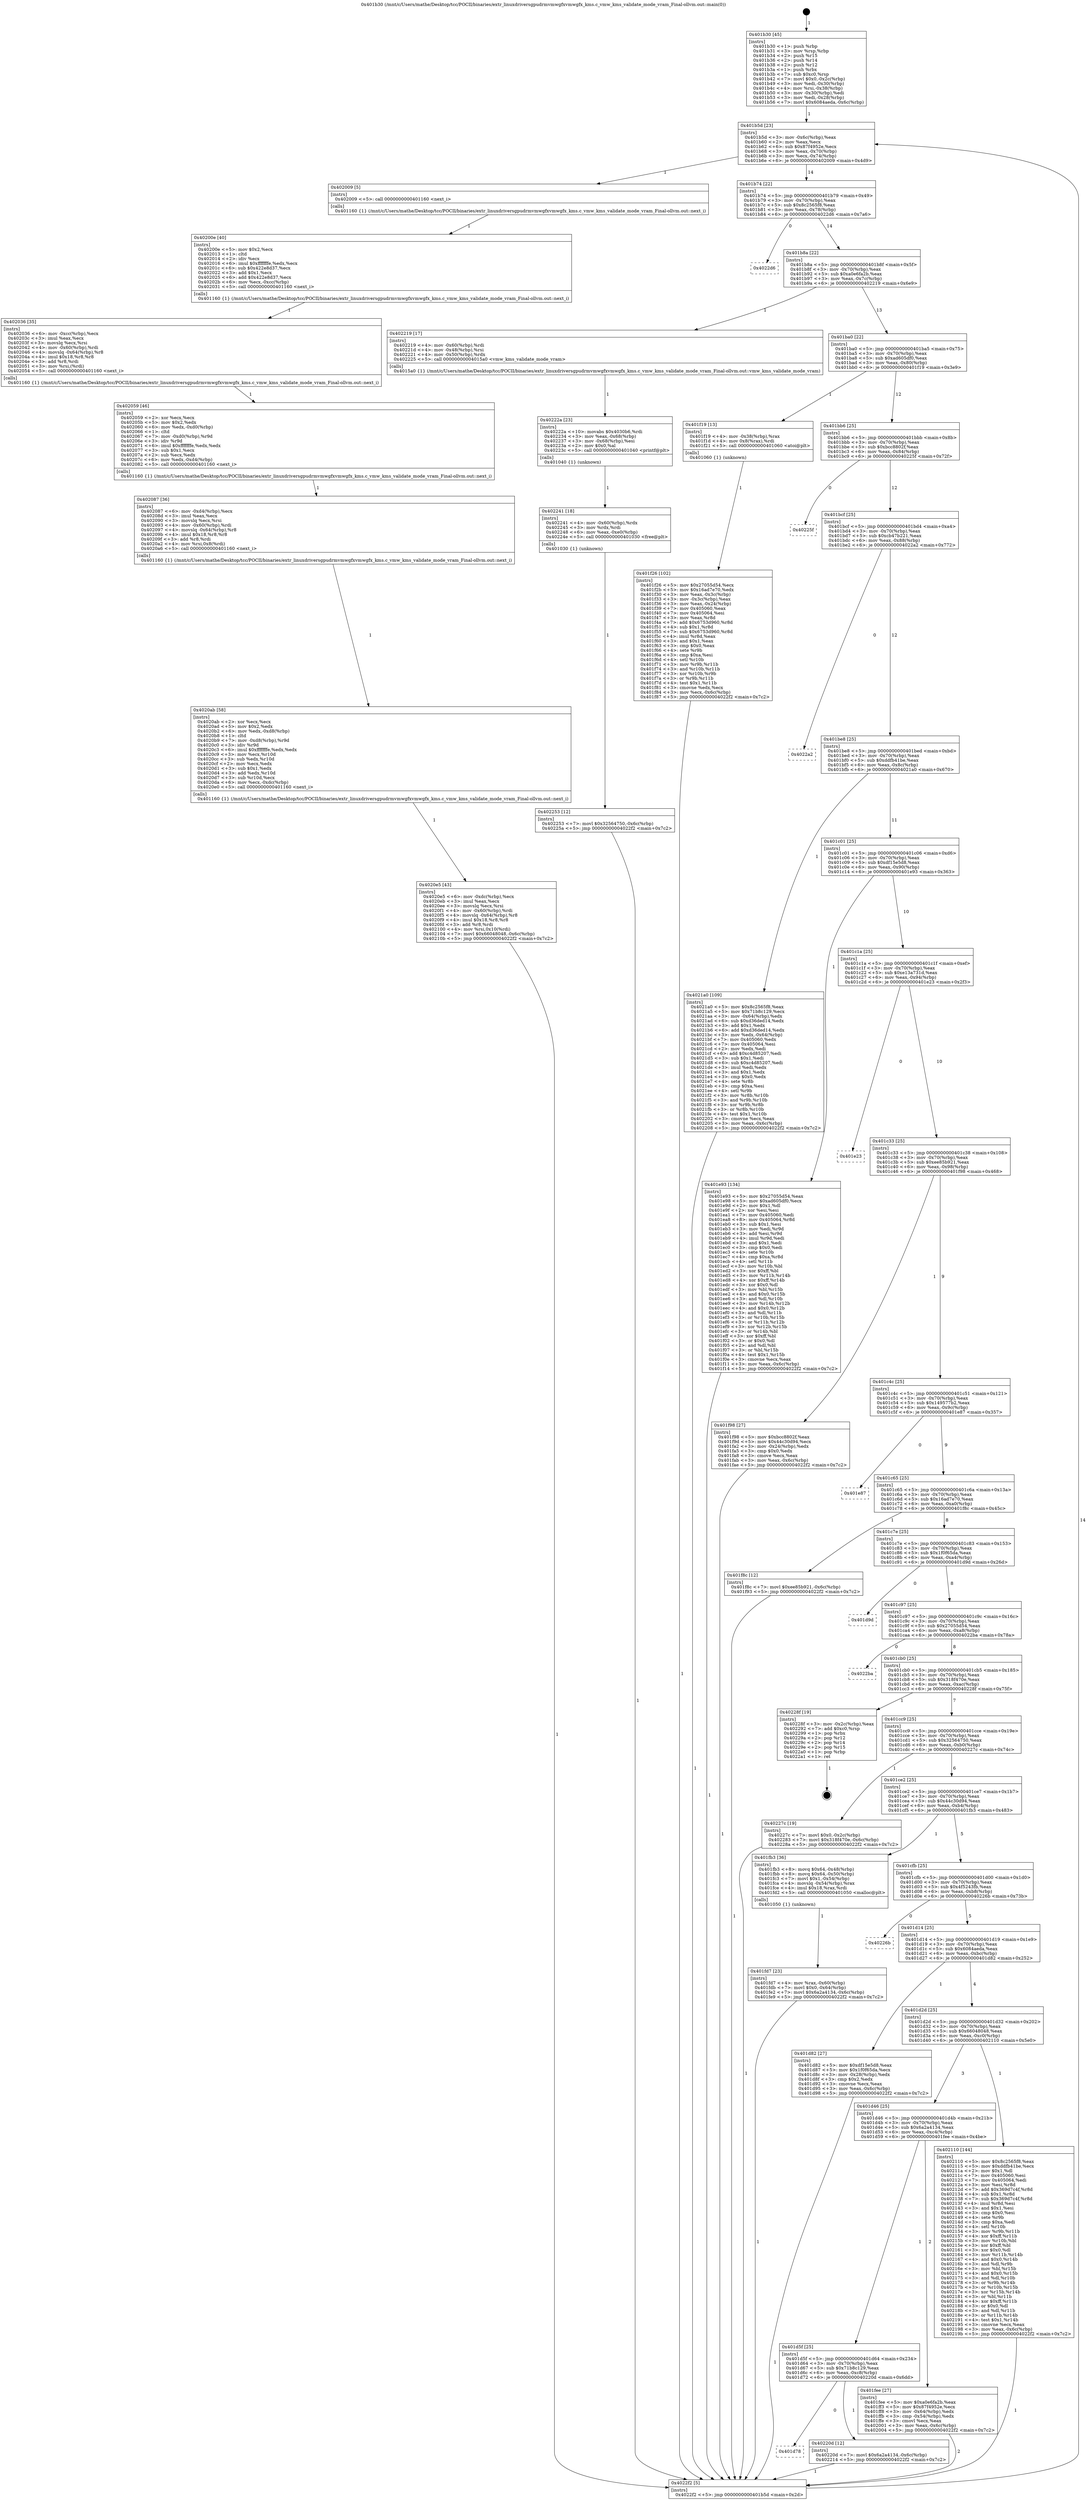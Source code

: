 digraph "0x401b30" {
  label = "0x401b30 (/mnt/c/Users/mathe/Desktop/tcc/POCII/binaries/extr_linuxdriversgpudrmvmwgfxvmwgfx_kms.c_vmw_kms_validate_mode_vram_Final-ollvm.out::main(0))"
  labelloc = "t"
  node[shape=record]

  Entry [label="",width=0.3,height=0.3,shape=circle,fillcolor=black,style=filled]
  "0x401b5d" [label="{
     0x401b5d [23]\l
     | [instrs]\l
     &nbsp;&nbsp;0x401b5d \<+3\>: mov -0x6c(%rbp),%eax\l
     &nbsp;&nbsp;0x401b60 \<+2\>: mov %eax,%ecx\l
     &nbsp;&nbsp;0x401b62 \<+6\>: sub $0x87f4952e,%ecx\l
     &nbsp;&nbsp;0x401b68 \<+3\>: mov %eax,-0x70(%rbp)\l
     &nbsp;&nbsp;0x401b6b \<+3\>: mov %ecx,-0x74(%rbp)\l
     &nbsp;&nbsp;0x401b6e \<+6\>: je 0000000000402009 \<main+0x4d9\>\l
  }"]
  "0x402009" [label="{
     0x402009 [5]\l
     | [instrs]\l
     &nbsp;&nbsp;0x402009 \<+5\>: call 0000000000401160 \<next_i\>\l
     | [calls]\l
     &nbsp;&nbsp;0x401160 \{1\} (/mnt/c/Users/mathe/Desktop/tcc/POCII/binaries/extr_linuxdriversgpudrmvmwgfxvmwgfx_kms.c_vmw_kms_validate_mode_vram_Final-ollvm.out::next_i)\l
  }"]
  "0x401b74" [label="{
     0x401b74 [22]\l
     | [instrs]\l
     &nbsp;&nbsp;0x401b74 \<+5\>: jmp 0000000000401b79 \<main+0x49\>\l
     &nbsp;&nbsp;0x401b79 \<+3\>: mov -0x70(%rbp),%eax\l
     &nbsp;&nbsp;0x401b7c \<+5\>: sub $0x8c2565f8,%eax\l
     &nbsp;&nbsp;0x401b81 \<+3\>: mov %eax,-0x78(%rbp)\l
     &nbsp;&nbsp;0x401b84 \<+6\>: je 00000000004022d6 \<main+0x7a6\>\l
  }"]
  Exit [label="",width=0.3,height=0.3,shape=circle,fillcolor=black,style=filled,peripheries=2]
  "0x4022d6" [label="{
     0x4022d6\l
  }", style=dashed]
  "0x401b8a" [label="{
     0x401b8a [22]\l
     | [instrs]\l
     &nbsp;&nbsp;0x401b8a \<+5\>: jmp 0000000000401b8f \<main+0x5f\>\l
     &nbsp;&nbsp;0x401b8f \<+3\>: mov -0x70(%rbp),%eax\l
     &nbsp;&nbsp;0x401b92 \<+5\>: sub $0xa0e6fa2b,%eax\l
     &nbsp;&nbsp;0x401b97 \<+3\>: mov %eax,-0x7c(%rbp)\l
     &nbsp;&nbsp;0x401b9a \<+6\>: je 0000000000402219 \<main+0x6e9\>\l
  }"]
  "0x402253" [label="{
     0x402253 [12]\l
     | [instrs]\l
     &nbsp;&nbsp;0x402253 \<+7\>: movl $0x32564750,-0x6c(%rbp)\l
     &nbsp;&nbsp;0x40225a \<+5\>: jmp 00000000004022f2 \<main+0x7c2\>\l
  }"]
  "0x402219" [label="{
     0x402219 [17]\l
     | [instrs]\l
     &nbsp;&nbsp;0x402219 \<+4\>: mov -0x60(%rbp),%rdi\l
     &nbsp;&nbsp;0x40221d \<+4\>: mov -0x48(%rbp),%rsi\l
     &nbsp;&nbsp;0x402221 \<+4\>: mov -0x50(%rbp),%rdx\l
     &nbsp;&nbsp;0x402225 \<+5\>: call 00000000004015a0 \<vmw_kms_validate_mode_vram\>\l
     | [calls]\l
     &nbsp;&nbsp;0x4015a0 \{1\} (/mnt/c/Users/mathe/Desktop/tcc/POCII/binaries/extr_linuxdriversgpudrmvmwgfxvmwgfx_kms.c_vmw_kms_validate_mode_vram_Final-ollvm.out::vmw_kms_validate_mode_vram)\l
  }"]
  "0x401ba0" [label="{
     0x401ba0 [22]\l
     | [instrs]\l
     &nbsp;&nbsp;0x401ba0 \<+5\>: jmp 0000000000401ba5 \<main+0x75\>\l
     &nbsp;&nbsp;0x401ba5 \<+3\>: mov -0x70(%rbp),%eax\l
     &nbsp;&nbsp;0x401ba8 \<+5\>: sub $0xad605df0,%eax\l
     &nbsp;&nbsp;0x401bad \<+3\>: mov %eax,-0x80(%rbp)\l
     &nbsp;&nbsp;0x401bb0 \<+6\>: je 0000000000401f19 \<main+0x3e9\>\l
  }"]
  "0x402241" [label="{
     0x402241 [18]\l
     | [instrs]\l
     &nbsp;&nbsp;0x402241 \<+4\>: mov -0x60(%rbp),%rdx\l
     &nbsp;&nbsp;0x402245 \<+3\>: mov %rdx,%rdi\l
     &nbsp;&nbsp;0x402248 \<+6\>: mov %eax,-0xe0(%rbp)\l
     &nbsp;&nbsp;0x40224e \<+5\>: call 0000000000401030 \<free@plt\>\l
     | [calls]\l
     &nbsp;&nbsp;0x401030 \{1\} (unknown)\l
  }"]
  "0x401f19" [label="{
     0x401f19 [13]\l
     | [instrs]\l
     &nbsp;&nbsp;0x401f19 \<+4\>: mov -0x38(%rbp),%rax\l
     &nbsp;&nbsp;0x401f1d \<+4\>: mov 0x8(%rax),%rdi\l
     &nbsp;&nbsp;0x401f21 \<+5\>: call 0000000000401060 \<atoi@plt\>\l
     | [calls]\l
     &nbsp;&nbsp;0x401060 \{1\} (unknown)\l
  }"]
  "0x401bb6" [label="{
     0x401bb6 [25]\l
     | [instrs]\l
     &nbsp;&nbsp;0x401bb6 \<+5\>: jmp 0000000000401bbb \<main+0x8b\>\l
     &nbsp;&nbsp;0x401bbb \<+3\>: mov -0x70(%rbp),%eax\l
     &nbsp;&nbsp;0x401bbe \<+5\>: sub $0xbcc8802f,%eax\l
     &nbsp;&nbsp;0x401bc3 \<+6\>: mov %eax,-0x84(%rbp)\l
     &nbsp;&nbsp;0x401bc9 \<+6\>: je 000000000040225f \<main+0x72f\>\l
  }"]
  "0x40222a" [label="{
     0x40222a [23]\l
     | [instrs]\l
     &nbsp;&nbsp;0x40222a \<+10\>: movabs $0x4030b6,%rdi\l
     &nbsp;&nbsp;0x402234 \<+3\>: mov %eax,-0x68(%rbp)\l
     &nbsp;&nbsp;0x402237 \<+3\>: mov -0x68(%rbp),%esi\l
     &nbsp;&nbsp;0x40223a \<+2\>: mov $0x0,%al\l
     &nbsp;&nbsp;0x40223c \<+5\>: call 0000000000401040 \<printf@plt\>\l
     | [calls]\l
     &nbsp;&nbsp;0x401040 \{1\} (unknown)\l
  }"]
  "0x40225f" [label="{
     0x40225f\l
  }", style=dashed]
  "0x401bcf" [label="{
     0x401bcf [25]\l
     | [instrs]\l
     &nbsp;&nbsp;0x401bcf \<+5\>: jmp 0000000000401bd4 \<main+0xa4\>\l
     &nbsp;&nbsp;0x401bd4 \<+3\>: mov -0x70(%rbp),%eax\l
     &nbsp;&nbsp;0x401bd7 \<+5\>: sub $0xcb47b221,%eax\l
     &nbsp;&nbsp;0x401bdc \<+6\>: mov %eax,-0x88(%rbp)\l
     &nbsp;&nbsp;0x401be2 \<+6\>: je 00000000004022a2 \<main+0x772\>\l
  }"]
  "0x401d78" [label="{
     0x401d78\l
  }", style=dashed]
  "0x4022a2" [label="{
     0x4022a2\l
  }", style=dashed]
  "0x401be8" [label="{
     0x401be8 [25]\l
     | [instrs]\l
     &nbsp;&nbsp;0x401be8 \<+5\>: jmp 0000000000401bed \<main+0xbd\>\l
     &nbsp;&nbsp;0x401bed \<+3\>: mov -0x70(%rbp),%eax\l
     &nbsp;&nbsp;0x401bf0 \<+5\>: sub $0xddfb41be,%eax\l
     &nbsp;&nbsp;0x401bf5 \<+6\>: mov %eax,-0x8c(%rbp)\l
     &nbsp;&nbsp;0x401bfb \<+6\>: je 00000000004021a0 \<main+0x670\>\l
  }"]
  "0x40220d" [label="{
     0x40220d [12]\l
     | [instrs]\l
     &nbsp;&nbsp;0x40220d \<+7\>: movl $0x6a2a4134,-0x6c(%rbp)\l
     &nbsp;&nbsp;0x402214 \<+5\>: jmp 00000000004022f2 \<main+0x7c2\>\l
  }"]
  "0x4021a0" [label="{
     0x4021a0 [109]\l
     | [instrs]\l
     &nbsp;&nbsp;0x4021a0 \<+5\>: mov $0x8c2565f8,%eax\l
     &nbsp;&nbsp;0x4021a5 \<+5\>: mov $0x71b8c129,%ecx\l
     &nbsp;&nbsp;0x4021aa \<+3\>: mov -0x64(%rbp),%edx\l
     &nbsp;&nbsp;0x4021ad \<+6\>: sub $0xd36ded14,%edx\l
     &nbsp;&nbsp;0x4021b3 \<+3\>: add $0x1,%edx\l
     &nbsp;&nbsp;0x4021b6 \<+6\>: add $0xd36ded14,%edx\l
     &nbsp;&nbsp;0x4021bc \<+3\>: mov %edx,-0x64(%rbp)\l
     &nbsp;&nbsp;0x4021bf \<+7\>: mov 0x405060,%edx\l
     &nbsp;&nbsp;0x4021c6 \<+7\>: mov 0x405064,%esi\l
     &nbsp;&nbsp;0x4021cd \<+2\>: mov %edx,%edi\l
     &nbsp;&nbsp;0x4021cf \<+6\>: add $0xc4d85207,%edi\l
     &nbsp;&nbsp;0x4021d5 \<+3\>: sub $0x1,%edi\l
     &nbsp;&nbsp;0x4021d8 \<+6\>: sub $0xc4d85207,%edi\l
     &nbsp;&nbsp;0x4021de \<+3\>: imul %edi,%edx\l
     &nbsp;&nbsp;0x4021e1 \<+3\>: and $0x1,%edx\l
     &nbsp;&nbsp;0x4021e4 \<+3\>: cmp $0x0,%edx\l
     &nbsp;&nbsp;0x4021e7 \<+4\>: sete %r8b\l
     &nbsp;&nbsp;0x4021eb \<+3\>: cmp $0xa,%esi\l
     &nbsp;&nbsp;0x4021ee \<+4\>: setl %r9b\l
     &nbsp;&nbsp;0x4021f2 \<+3\>: mov %r8b,%r10b\l
     &nbsp;&nbsp;0x4021f5 \<+3\>: and %r9b,%r10b\l
     &nbsp;&nbsp;0x4021f8 \<+3\>: xor %r9b,%r8b\l
     &nbsp;&nbsp;0x4021fb \<+3\>: or %r8b,%r10b\l
     &nbsp;&nbsp;0x4021fe \<+4\>: test $0x1,%r10b\l
     &nbsp;&nbsp;0x402202 \<+3\>: cmovne %ecx,%eax\l
     &nbsp;&nbsp;0x402205 \<+3\>: mov %eax,-0x6c(%rbp)\l
     &nbsp;&nbsp;0x402208 \<+5\>: jmp 00000000004022f2 \<main+0x7c2\>\l
  }"]
  "0x401c01" [label="{
     0x401c01 [25]\l
     | [instrs]\l
     &nbsp;&nbsp;0x401c01 \<+5\>: jmp 0000000000401c06 \<main+0xd6\>\l
     &nbsp;&nbsp;0x401c06 \<+3\>: mov -0x70(%rbp),%eax\l
     &nbsp;&nbsp;0x401c09 \<+5\>: sub $0xdf15e5d8,%eax\l
     &nbsp;&nbsp;0x401c0e \<+6\>: mov %eax,-0x90(%rbp)\l
     &nbsp;&nbsp;0x401c14 \<+6\>: je 0000000000401e93 \<main+0x363\>\l
  }"]
  "0x4020e5" [label="{
     0x4020e5 [43]\l
     | [instrs]\l
     &nbsp;&nbsp;0x4020e5 \<+6\>: mov -0xdc(%rbp),%ecx\l
     &nbsp;&nbsp;0x4020eb \<+3\>: imul %eax,%ecx\l
     &nbsp;&nbsp;0x4020ee \<+3\>: movslq %ecx,%rsi\l
     &nbsp;&nbsp;0x4020f1 \<+4\>: mov -0x60(%rbp),%rdi\l
     &nbsp;&nbsp;0x4020f5 \<+4\>: movslq -0x64(%rbp),%r8\l
     &nbsp;&nbsp;0x4020f9 \<+4\>: imul $0x18,%r8,%r8\l
     &nbsp;&nbsp;0x4020fd \<+3\>: add %r8,%rdi\l
     &nbsp;&nbsp;0x402100 \<+4\>: mov %rsi,0x10(%rdi)\l
     &nbsp;&nbsp;0x402104 \<+7\>: movl $0x66048048,-0x6c(%rbp)\l
     &nbsp;&nbsp;0x40210b \<+5\>: jmp 00000000004022f2 \<main+0x7c2\>\l
  }"]
  "0x401e93" [label="{
     0x401e93 [134]\l
     | [instrs]\l
     &nbsp;&nbsp;0x401e93 \<+5\>: mov $0x27055d54,%eax\l
     &nbsp;&nbsp;0x401e98 \<+5\>: mov $0xad605df0,%ecx\l
     &nbsp;&nbsp;0x401e9d \<+2\>: mov $0x1,%dl\l
     &nbsp;&nbsp;0x401e9f \<+2\>: xor %esi,%esi\l
     &nbsp;&nbsp;0x401ea1 \<+7\>: mov 0x405060,%edi\l
     &nbsp;&nbsp;0x401ea8 \<+8\>: mov 0x405064,%r8d\l
     &nbsp;&nbsp;0x401eb0 \<+3\>: sub $0x1,%esi\l
     &nbsp;&nbsp;0x401eb3 \<+3\>: mov %edi,%r9d\l
     &nbsp;&nbsp;0x401eb6 \<+3\>: add %esi,%r9d\l
     &nbsp;&nbsp;0x401eb9 \<+4\>: imul %r9d,%edi\l
     &nbsp;&nbsp;0x401ebd \<+3\>: and $0x1,%edi\l
     &nbsp;&nbsp;0x401ec0 \<+3\>: cmp $0x0,%edi\l
     &nbsp;&nbsp;0x401ec3 \<+4\>: sete %r10b\l
     &nbsp;&nbsp;0x401ec7 \<+4\>: cmp $0xa,%r8d\l
     &nbsp;&nbsp;0x401ecb \<+4\>: setl %r11b\l
     &nbsp;&nbsp;0x401ecf \<+3\>: mov %r10b,%bl\l
     &nbsp;&nbsp;0x401ed2 \<+3\>: xor $0xff,%bl\l
     &nbsp;&nbsp;0x401ed5 \<+3\>: mov %r11b,%r14b\l
     &nbsp;&nbsp;0x401ed8 \<+4\>: xor $0xff,%r14b\l
     &nbsp;&nbsp;0x401edc \<+3\>: xor $0x0,%dl\l
     &nbsp;&nbsp;0x401edf \<+3\>: mov %bl,%r15b\l
     &nbsp;&nbsp;0x401ee2 \<+4\>: and $0x0,%r15b\l
     &nbsp;&nbsp;0x401ee6 \<+3\>: and %dl,%r10b\l
     &nbsp;&nbsp;0x401ee9 \<+3\>: mov %r14b,%r12b\l
     &nbsp;&nbsp;0x401eec \<+4\>: and $0x0,%r12b\l
     &nbsp;&nbsp;0x401ef0 \<+3\>: and %dl,%r11b\l
     &nbsp;&nbsp;0x401ef3 \<+3\>: or %r10b,%r15b\l
     &nbsp;&nbsp;0x401ef6 \<+3\>: or %r11b,%r12b\l
     &nbsp;&nbsp;0x401ef9 \<+3\>: xor %r12b,%r15b\l
     &nbsp;&nbsp;0x401efc \<+3\>: or %r14b,%bl\l
     &nbsp;&nbsp;0x401eff \<+3\>: xor $0xff,%bl\l
     &nbsp;&nbsp;0x401f02 \<+3\>: or $0x0,%dl\l
     &nbsp;&nbsp;0x401f05 \<+2\>: and %dl,%bl\l
     &nbsp;&nbsp;0x401f07 \<+3\>: or %bl,%r15b\l
     &nbsp;&nbsp;0x401f0a \<+4\>: test $0x1,%r15b\l
     &nbsp;&nbsp;0x401f0e \<+3\>: cmovne %ecx,%eax\l
     &nbsp;&nbsp;0x401f11 \<+3\>: mov %eax,-0x6c(%rbp)\l
     &nbsp;&nbsp;0x401f14 \<+5\>: jmp 00000000004022f2 \<main+0x7c2\>\l
  }"]
  "0x401c1a" [label="{
     0x401c1a [25]\l
     | [instrs]\l
     &nbsp;&nbsp;0x401c1a \<+5\>: jmp 0000000000401c1f \<main+0xef\>\l
     &nbsp;&nbsp;0x401c1f \<+3\>: mov -0x70(%rbp),%eax\l
     &nbsp;&nbsp;0x401c22 \<+5\>: sub $0xe13a731d,%eax\l
     &nbsp;&nbsp;0x401c27 \<+6\>: mov %eax,-0x94(%rbp)\l
     &nbsp;&nbsp;0x401c2d \<+6\>: je 0000000000401e23 \<main+0x2f3\>\l
  }"]
  "0x4020ab" [label="{
     0x4020ab [58]\l
     | [instrs]\l
     &nbsp;&nbsp;0x4020ab \<+2\>: xor %ecx,%ecx\l
     &nbsp;&nbsp;0x4020ad \<+5\>: mov $0x2,%edx\l
     &nbsp;&nbsp;0x4020b2 \<+6\>: mov %edx,-0xd8(%rbp)\l
     &nbsp;&nbsp;0x4020b8 \<+1\>: cltd\l
     &nbsp;&nbsp;0x4020b9 \<+7\>: mov -0xd8(%rbp),%r9d\l
     &nbsp;&nbsp;0x4020c0 \<+3\>: idiv %r9d\l
     &nbsp;&nbsp;0x4020c3 \<+6\>: imul $0xfffffffe,%edx,%edx\l
     &nbsp;&nbsp;0x4020c9 \<+3\>: mov %ecx,%r10d\l
     &nbsp;&nbsp;0x4020cc \<+3\>: sub %edx,%r10d\l
     &nbsp;&nbsp;0x4020cf \<+2\>: mov %ecx,%edx\l
     &nbsp;&nbsp;0x4020d1 \<+3\>: sub $0x1,%edx\l
     &nbsp;&nbsp;0x4020d4 \<+3\>: add %edx,%r10d\l
     &nbsp;&nbsp;0x4020d7 \<+3\>: sub %r10d,%ecx\l
     &nbsp;&nbsp;0x4020da \<+6\>: mov %ecx,-0xdc(%rbp)\l
     &nbsp;&nbsp;0x4020e0 \<+5\>: call 0000000000401160 \<next_i\>\l
     | [calls]\l
     &nbsp;&nbsp;0x401160 \{1\} (/mnt/c/Users/mathe/Desktop/tcc/POCII/binaries/extr_linuxdriversgpudrmvmwgfxvmwgfx_kms.c_vmw_kms_validate_mode_vram_Final-ollvm.out::next_i)\l
  }"]
  "0x401e23" [label="{
     0x401e23\l
  }", style=dashed]
  "0x401c33" [label="{
     0x401c33 [25]\l
     | [instrs]\l
     &nbsp;&nbsp;0x401c33 \<+5\>: jmp 0000000000401c38 \<main+0x108\>\l
     &nbsp;&nbsp;0x401c38 \<+3\>: mov -0x70(%rbp),%eax\l
     &nbsp;&nbsp;0x401c3b \<+5\>: sub $0xee85b921,%eax\l
     &nbsp;&nbsp;0x401c40 \<+6\>: mov %eax,-0x98(%rbp)\l
     &nbsp;&nbsp;0x401c46 \<+6\>: je 0000000000401f98 \<main+0x468\>\l
  }"]
  "0x402087" [label="{
     0x402087 [36]\l
     | [instrs]\l
     &nbsp;&nbsp;0x402087 \<+6\>: mov -0xd4(%rbp),%ecx\l
     &nbsp;&nbsp;0x40208d \<+3\>: imul %eax,%ecx\l
     &nbsp;&nbsp;0x402090 \<+3\>: movslq %ecx,%rsi\l
     &nbsp;&nbsp;0x402093 \<+4\>: mov -0x60(%rbp),%rdi\l
     &nbsp;&nbsp;0x402097 \<+4\>: movslq -0x64(%rbp),%r8\l
     &nbsp;&nbsp;0x40209b \<+4\>: imul $0x18,%r8,%r8\l
     &nbsp;&nbsp;0x40209f \<+3\>: add %r8,%rdi\l
     &nbsp;&nbsp;0x4020a2 \<+4\>: mov %rsi,0x8(%rdi)\l
     &nbsp;&nbsp;0x4020a6 \<+5\>: call 0000000000401160 \<next_i\>\l
     | [calls]\l
     &nbsp;&nbsp;0x401160 \{1\} (/mnt/c/Users/mathe/Desktop/tcc/POCII/binaries/extr_linuxdriversgpudrmvmwgfxvmwgfx_kms.c_vmw_kms_validate_mode_vram_Final-ollvm.out::next_i)\l
  }"]
  "0x401f98" [label="{
     0x401f98 [27]\l
     | [instrs]\l
     &nbsp;&nbsp;0x401f98 \<+5\>: mov $0xbcc8802f,%eax\l
     &nbsp;&nbsp;0x401f9d \<+5\>: mov $0x44c30d94,%ecx\l
     &nbsp;&nbsp;0x401fa2 \<+3\>: mov -0x24(%rbp),%edx\l
     &nbsp;&nbsp;0x401fa5 \<+3\>: cmp $0x0,%edx\l
     &nbsp;&nbsp;0x401fa8 \<+3\>: cmove %ecx,%eax\l
     &nbsp;&nbsp;0x401fab \<+3\>: mov %eax,-0x6c(%rbp)\l
     &nbsp;&nbsp;0x401fae \<+5\>: jmp 00000000004022f2 \<main+0x7c2\>\l
  }"]
  "0x401c4c" [label="{
     0x401c4c [25]\l
     | [instrs]\l
     &nbsp;&nbsp;0x401c4c \<+5\>: jmp 0000000000401c51 \<main+0x121\>\l
     &nbsp;&nbsp;0x401c51 \<+3\>: mov -0x70(%rbp),%eax\l
     &nbsp;&nbsp;0x401c54 \<+5\>: sub $0x149577b2,%eax\l
     &nbsp;&nbsp;0x401c59 \<+6\>: mov %eax,-0x9c(%rbp)\l
     &nbsp;&nbsp;0x401c5f \<+6\>: je 0000000000401e87 \<main+0x357\>\l
  }"]
  "0x402059" [label="{
     0x402059 [46]\l
     | [instrs]\l
     &nbsp;&nbsp;0x402059 \<+2\>: xor %ecx,%ecx\l
     &nbsp;&nbsp;0x40205b \<+5\>: mov $0x2,%edx\l
     &nbsp;&nbsp;0x402060 \<+6\>: mov %edx,-0xd0(%rbp)\l
     &nbsp;&nbsp;0x402066 \<+1\>: cltd\l
     &nbsp;&nbsp;0x402067 \<+7\>: mov -0xd0(%rbp),%r9d\l
     &nbsp;&nbsp;0x40206e \<+3\>: idiv %r9d\l
     &nbsp;&nbsp;0x402071 \<+6\>: imul $0xfffffffe,%edx,%edx\l
     &nbsp;&nbsp;0x402077 \<+3\>: sub $0x1,%ecx\l
     &nbsp;&nbsp;0x40207a \<+2\>: sub %ecx,%edx\l
     &nbsp;&nbsp;0x40207c \<+6\>: mov %edx,-0xd4(%rbp)\l
     &nbsp;&nbsp;0x402082 \<+5\>: call 0000000000401160 \<next_i\>\l
     | [calls]\l
     &nbsp;&nbsp;0x401160 \{1\} (/mnt/c/Users/mathe/Desktop/tcc/POCII/binaries/extr_linuxdriversgpudrmvmwgfxvmwgfx_kms.c_vmw_kms_validate_mode_vram_Final-ollvm.out::next_i)\l
  }"]
  "0x401e87" [label="{
     0x401e87\l
  }", style=dashed]
  "0x401c65" [label="{
     0x401c65 [25]\l
     | [instrs]\l
     &nbsp;&nbsp;0x401c65 \<+5\>: jmp 0000000000401c6a \<main+0x13a\>\l
     &nbsp;&nbsp;0x401c6a \<+3\>: mov -0x70(%rbp),%eax\l
     &nbsp;&nbsp;0x401c6d \<+5\>: sub $0x16ad7e70,%eax\l
     &nbsp;&nbsp;0x401c72 \<+6\>: mov %eax,-0xa0(%rbp)\l
     &nbsp;&nbsp;0x401c78 \<+6\>: je 0000000000401f8c \<main+0x45c\>\l
  }"]
  "0x402036" [label="{
     0x402036 [35]\l
     | [instrs]\l
     &nbsp;&nbsp;0x402036 \<+6\>: mov -0xcc(%rbp),%ecx\l
     &nbsp;&nbsp;0x40203c \<+3\>: imul %eax,%ecx\l
     &nbsp;&nbsp;0x40203f \<+3\>: movslq %ecx,%rsi\l
     &nbsp;&nbsp;0x402042 \<+4\>: mov -0x60(%rbp),%rdi\l
     &nbsp;&nbsp;0x402046 \<+4\>: movslq -0x64(%rbp),%r8\l
     &nbsp;&nbsp;0x40204a \<+4\>: imul $0x18,%r8,%r8\l
     &nbsp;&nbsp;0x40204e \<+3\>: add %r8,%rdi\l
     &nbsp;&nbsp;0x402051 \<+3\>: mov %rsi,(%rdi)\l
     &nbsp;&nbsp;0x402054 \<+5\>: call 0000000000401160 \<next_i\>\l
     | [calls]\l
     &nbsp;&nbsp;0x401160 \{1\} (/mnt/c/Users/mathe/Desktop/tcc/POCII/binaries/extr_linuxdriversgpudrmvmwgfxvmwgfx_kms.c_vmw_kms_validate_mode_vram_Final-ollvm.out::next_i)\l
  }"]
  "0x401f8c" [label="{
     0x401f8c [12]\l
     | [instrs]\l
     &nbsp;&nbsp;0x401f8c \<+7\>: movl $0xee85b921,-0x6c(%rbp)\l
     &nbsp;&nbsp;0x401f93 \<+5\>: jmp 00000000004022f2 \<main+0x7c2\>\l
  }"]
  "0x401c7e" [label="{
     0x401c7e [25]\l
     | [instrs]\l
     &nbsp;&nbsp;0x401c7e \<+5\>: jmp 0000000000401c83 \<main+0x153\>\l
     &nbsp;&nbsp;0x401c83 \<+3\>: mov -0x70(%rbp),%eax\l
     &nbsp;&nbsp;0x401c86 \<+5\>: sub $0x1f0f65da,%eax\l
     &nbsp;&nbsp;0x401c8b \<+6\>: mov %eax,-0xa4(%rbp)\l
     &nbsp;&nbsp;0x401c91 \<+6\>: je 0000000000401d9d \<main+0x26d\>\l
  }"]
  "0x40200e" [label="{
     0x40200e [40]\l
     | [instrs]\l
     &nbsp;&nbsp;0x40200e \<+5\>: mov $0x2,%ecx\l
     &nbsp;&nbsp;0x402013 \<+1\>: cltd\l
     &nbsp;&nbsp;0x402014 \<+2\>: idiv %ecx\l
     &nbsp;&nbsp;0x402016 \<+6\>: imul $0xfffffffe,%edx,%ecx\l
     &nbsp;&nbsp;0x40201c \<+6\>: sub $0x422e8d37,%ecx\l
     &nbsp;&nbsp;0x402022 \<+3\>: add $0x1,%ecx\l
     &nbsp;&nbsp;0x402025 \<+6\>: add $0x422e8d37,%ecx\l
     &nbsp;&nbsp;0x40202b \<+6\>: mov %ecx,-0xcc(%rbp)\l
     &nbsp;&nbsp;0x402031 \<+5\>: call 0000000000401160 \<next_i\>\l
     | [calls]\l
     &nbsp;&nbsp;0x401160 \{1\} (/mnt/c/Users/mathe/Desktop/tcc/POCII/binaries/extr_linuxdriversgpudrmvmwgfxvmwgfx_kms.c_vmw_kms_validate_mode_vram_Final-ollvm.out::next_i)\l
  }"]
  "0x401d9d" [label="{
     0x401d9d\l
  }", style=dashed]
  "0x401c97" [label="{
     0x401c97 [25]\l
     | [instrs]\l
     &nbsp;&nbsp;0x401c97 \<+5\>: jmp 0000000000401c9c \<main+0x16c\>\l
     &nbsp;&nbsp;0x401c9c \<+3\>: mov -0x70(%rbp),%eax\l
     &nbsp;&nbsp;0x401c9f \<+5\>: sub $0x27055d54,%eax\l
     &nbsp;&nbsp;0x401ca4 \<+6\>: mov %eax,-0xa8(%rbp)\l
     &nbsp;&nbsp;0x401caa \<+6\>: je 00000000004022ba \<main+0x78a\>\l
  }"]
  "0x401d5f" [label="{
     0x401d5f [25]\l
     | [instrs]\l
     &nbsp;&nbsp;0x401d5f \<+5\>: jmp 0000000000401d64 \<main+0x234\>\l
     &nbsp;&nbsp;0x401d64 \<+3\>: mov -0x70(%rbp),%eax\l
     &nbsp;&nbsp;0x401d67 \<+5\>: sub $0x71b8c129,%eax\l
     &nbsp;&nbsp;0x401d6c \<+6\>: mov %eax,-0xc8(%rbp)\l
     &nbsp;&nbsp;0x401d72 \<+6\>: je 000000000040220d \<main+0x6dd\>\l
  }"]
  "0x4022ba" [label="{
     0x4022ba\l
  }", style=dashed]
  "0x401cb0" [label="{
     0x401cb0 [25]\l
     | [instrs]\l
     &nbsp;&nbsp;0x401cb0 \<+5\>: jmp 0000000000401cb5 \<main+0x185\>\l
     &nbsp;&nbsp;0x401cb5 \<+3\>: mov -0x70(%rbp),%eax\l
     &nbsp;&nbsp;0x401cb8 \<+5\>: sub $0x318f470e,%eax\l
     &nbsp;&nbsp;0x401cbd \<+6\>: mov %eax,-0xac(%rbp)\l
     &nbsp;&nbsp;0x401cc3 \<+6\>: je 000000000040228f \<main+0x75f\>\l
  }"]
  "0x401fee" [label="{
     0x401fee [27]\l
     | [instrs]\l
     &nbsp;&nbsp;0x401fee \<+5\>: mov $0xa0e6fa2b,%eax\l
     &nbsp;&nbsp;0x401ff3 \<+5\>: mov $0x87f4952e,%ecx\l
     &nbsp;&nbsp;0x401ff8 \<+3\>: mov -0x64(%rbp),%edx\l
     &nbsp;&nbsp;0x401ffb \<+3\>: cmp -0x54(%rbp),%edx\l
     &nbsp;&nbsp;0x401ffe \<+3\>: cmovl %ecx,%eax\l
     &nbsp;&nbsp;0x402001 \<+3\>: mov %eax,-0x6c(%rbp)\l
     &nbsp;&nbsp;0x402004 \<+5\>: jmp 00000000004022f2 \<main+0x7c2\>\l
  }"]
  "0x40228f" [label="{
     0x40228f [19]\l
     | [instrs]\l
     &nbsp;&nbsp;0x40228f \<+3\>: mov -0x2c(%rbp),%eax\l
     &nbsp;&nbsp;0x402292 \<+7\>: add $0xc0,%rsp\l
     &nbsp;&nbsp;0x402299 \<+1\>: pop %rbx\l
     &nbsp;&nbsp;0x40229a \<+2\>: pop %r12\l
     &nbsp;&nbsp;0x40229c \<+2\>: pop %r14\l
     &nbsp;&nbsp;0x40229e \<+2\>: pop %r15\l
     &nbsp;&nbsp;0x4022a0 \<+1\>: pop %rbp\l
     &nbsp;&nbsp;0x4022a1 \<+1\>: ret\l
  }"]
  "0x401cc9" [label="{
     0x401cc9 [25]\l
     | [instrs]\l
     &nbsp;&nbsp;0x401cc9 \<+5\>: jmp 0000000000401cce \<main+0x19e\>\l
     &nbsp;&nbsp;0x401cce \<+3\>: mov -0x70(%rbp),%eax\l
     &nbsp;&nbsp;0x401cd1 \<+5\>: sub $0x32564750,%eax\l
     &nbsp;&nbsp;0x401cd6 \<+6\>: mov %eax,-0xb0(%rbp)\l
     &nbsp;&nbsp;0x401cdc \<+6\>: je 000000000040227c \<main+0x74c\>\l
  }"]
  "0x401d46" [label="{
     0x401d46 [25]\l
     | [instrs]\l
     &nbsp;&nbsp;0x401d46 \<+5\>: jmp 0000000000401d4b \<main+0x21b\>\l
     &nbsp;&nbsp;0x401d4b \<+3\>: mov -0x70(%rbp),%eax\l
     &nbsp;&nbsp;0x401d4e \<+5\>: sub $0x6a2a4134,%eax\l
     &nbsp;&nbsp;0x401d53 \<+6\>: mov %eax,-0xc4(%rbp)\l
     &nbsp;&nbsp;0x401d59 \<+6\>: je 0000000000401fee \<main+0x4be\>\l
  }"]
  "0x40227c" [label="{
     0x40227c [19]\l
     | [instrs]\l
     &nbsp;&nbsp;0x40227c \<+7\>: movl $0x0,-0x2c(%rbp)\l
     &nbsp;&nbsp;0x402283 \<+7\>: movl $0x318f470e,-0x6c(%rbp)\l
     &nbsp;&nbsp;0x40228a \<+5\>: jmp 00000000004022f2 \<main+0x7c2\>\l
  }"]
  "0x401ce2" [label="{
     0x401ce2 [25]\l
     | [instrs]\l
     &nbsp;&nbsp;0x401ce2 \<+5\>: jmp 0000000000401ce7 \<main+0x1b7\>\l
     &nbsp;&nbsp;0x401ce7 \<+3\>: mov -0x70(%rbp),%eax\l
     &nbsp;&nbsp;0x401cea \<+5\>: sub $0x44c30d94,%eax\l
     &nbsp;&nbsp;0x401cef \<+6\>: mov %eax,-0xb4(%rbp)\l
     &nbsp;&nbsp;0x401cf5 \<+6\>: je 0000000000401fb3 \<main+0x483\>\l
  }"]
  "0x402110" [label="{
     0x402110 [144]\l
     | [instrs]\l
     &nbsp;&nbsp;0x402110 \<+5\>: mov $0x8c2565f8,%eax\l
     &nbsp;&nbsp;0x402115 \<+5\>: mov $0xddfb41be,%ecx\l
     &nbsp;&nbsp;0x40211a \<+2\>: mov $0x1,%dl\l
     &nbsp;&nbsp;0x40211c \<+7\>: mov 0x405060,%esi\l
     &nbsp;&nbsp;0x402123 \<+7\>: mov 0x405064,%edi\l
     &nbsp;&nbsp;0x40212a \<+3\>: mov %esi,%r8d\l
     &nbsp;&nbsp;0x40212d \<+7\>: add $0x369d7c4f,%r8d\l
     &nbsp;&nbsp;0x402134 \<+4\>: sub $0x1,%r8d\l
     &nbsp;&nbsp;0x402138 \<+7\>: sub $0x369d7c4f,%r8d\l
     &nbsp;&nbsp;0x40213f \<+4\>: imul %r8d,%esi\l
     &nbsp;&nbsp;0x402143 \<+3\>: and $0x1,%esi\l
     &nbsp;&nbsp;0x402146 \<+3\>: cmp $0x0,%esi\l
     &nbsp;&nbsp;0x402149 \<+4\>: sete %r9b\l
     &nbsp;&nbsp;0x40214d \<+3\>: cmp $0xa,%edi\l
     &nbsp;&nbsp;0x402150 \<+4\>: setl %r10b\l
     &nbsp;&nbsp;0x402154 \<+3\>: mov %r9b,%r11b\l
     &nbsp;&nbsp;0x402157 \<+4\>: xor $0xff,%r11b\l
     &nbsp;&nbsp;0x40215b \<+3\>: mov %r10b,%bl\l
     &nbsp;&nbsp;0x40215e \<+3\>: xor $0xff,%bl\l
     &nbsp;&nbsp;0x402161 \<+3\>: xor $0x0,%dl\l
     &nbsp;&nbsp;0x402164 \<+3\>: mov %r11b,%r14b\l
     &nbsp;&nbsp;0x402167 \<+4\>: and $0x0,%r14b\l
     &nbsp;&nbsp;0x40216b \<+3\>: and %dl,%r9b\l
     &nbsp;&nbsp;0x40216e \<+3\>: mov %bl,%r15b\l
     &nbsp;&nbsp;0x402171 \<+4\>: and $0x0,%r15b\l
     &nbsp;&nbsp;0x402175 \<+3\>: and %dl,%r10b\l
     &nbsp;&nbsp;0x402178 \<+3\>: or %r9b,%r14b\l
     &nbsp;&nbsp;0x40217b \<+3\>: or %r10b,%r15b\l
     &nbsp;&nbsp;0x40217e \<+3\>: xor %r15b,%r14b\l
     &nbsp;&nbsp;0x402181 \<+3\>: or %bl,%r11b\l
     &nbsp;&nbsp;0x402184 \<+4\>: xor $0xff,%r11b\l
     &nbsp;&nbsp;0x402188 \<+3\>: or $0x0,%dl\l
     &nbsp;&nbsp;0x40218b \<+3\>: and %dl,%r11b\l
     &nbsp;&nbsp;0x40218e \<+3\>: or %r11b,%r14b\l
     &nbsp;&nbsp;0x402191 \<+4\>: test $0x1,%r14b\l
     &nbsp;&nbsp;0x402195 \<+3\>: cmovne %ecx,%eax\l
     &nbsp;&nbsp;0x402198 \<+3\>: mov %eax,-0x6c(%rbp)\l
     &nbsp;&nbsp;0x40219b \<+5\>: jmp 00000000004022f2 \<main+0x7c2\>\l
  }"]
  "0x401fb3" [label="{
     0x401fb3 [36]\l
     | [instrs]\l
     &nbsp;&nbsp;0x401fb3 \<+8\>: movq $0x64,-0x48(%rbp)\l
     &nbsp;&nbsp;0x401fbb \<+8\>: movq $0x64,-0x50(%rbp)\l
     &nbsp;&nbsp;0x401fc3 \<+7\>: movl $0x1,-0x54(%rbp)\l
     &nbsp;&nbsp;0x401fca \<+4\>: movslq -0x54(%rbp),%rax\l
     &nbsp;&nbsp;0x401fce \<+4\>: imul $0x18,%rax,%rdi\l
     &nbsp;&nbsp;0x401fd2 \<+5\>: call 0000000000401050 \<malloc@plt\>\l
     | [calls]\l
     &nbsp;&nbsp;0x401050 \{1\} (unknown)\l
  }"]
  "0x401cfb" [label="{
     0x401cfb [25]\l
     | [instrs]\l
     &nbsp;&nbsp;0x401cfb \<+5\>: jmp 0000000000401d00 \<main+0x1d0\>\l
     &nbsp;&nbsp;0x401d00 \<+3\>: mov -0x70(%rbp),%eax\l
     &nbsp;&nbsp;0x401d03 \<+5\>: sub $0x4f5243fb,%eax\l
     &nbsp;&nbsp;0x401d08 \<+6\>: mov %eax,-0xb8(%rbp)\l
     &nbsp;&nbsp;0x401d0e \<+6\>: je 000000000040226b \<main+0x73b\>\l
  }"]
  "0x401fd7" [label="{
     0x401fd7 [23]\l
     | [instrs]\l
     &nbsp;&nbsp;0x401fd7 \<+4\>: mov %rax,-0x60(%rbp)\l
     &nbsp;&nbsp;0x401fdb \<+7\>: movl $0x0,-0x64(%rbp)\l
     &nbsp;&nbsp;0x401fe2 \<+7\>: movl $0x6a2a4134,-0x6c(%rbp)\l
     &nbsp;&nbsp;0x401fe9 \<+5\>: jmp 00000000004022f2 \<main+0x7c2\>\l
  }"]
  "0x40226b" [label="{
     0x40226b\l
  }", style=dashed]
  "0x401d14" [label="{
     0x401d14 [25]\l
     | [instrs]\l
     &nbsp;&nbsp;0x401d14 \<+5\>: jmp 0000000000401d19 \<main+0x1e9\>\l
     &nbsp;&nbsp;0x401d19 \<+3\>: mov -0x70(%rbp),%eax\l
     &nbsp;&nbsp;0x401d1c \<+5\>: sub $0x6084aeda,%eax\l
     &nbsp;&nbsp;0x401d21 \<+6\>: mov %eax,-0xbc(%rbp)\l
     &nbsp;&nbsp;0x401d27 \<+6\>: je 0000000000401d82 \<main+0x252\>\l
  }"]
  "0x401f26" [label="{
     0x401f26 [102]\l
     | [instrs]\l
     &nbsp;&nbsp;0x401f26 \<+5\>: mov $0x27055d54,%ecx\l
     &nbsp;&nbsp;0x401f2b \<+5\>: mov $0x16ad7e70,%edx\l
     &nbsp;&nbsp;0x401f30 \<+3\>: mov %eax,-0x3c(%rbp)\l
     &nbsp;&nbsp;0x401f33 \<+3\>: mov -0x3c(%rbp),%eax\l
     &nbsp;&nbsp;0x401f36 \<+3\>: mov %eax,-0x24(%rbp)\l
     &nbsp;&nbsp;0x401f39 \<+7\>: mov 0x405060,%eax\l
     &nbsp;&nbsp;0x401f40 \<+7\>: mov 0x405064,%esi\l
     &nbsp;&nbsp;0x401f47 \<+3\>: mov %eax,%r8d\l
     &nbsp;&nbsp;0x401f4a \<+7\>: add $0x6753d960,%r8d\l
     &nbsp;&nbsp;0x401f51 \<+4\>: sub $0x1,%r8d\l
     &nbsp;&nbsp;0x401f55 \<+7\>: sub $0x6753d960,%r8d\l
     &nbsp;&nbsp;0x401f5c \<+4\>: imul %r8d,%eax\l
     &nbsp;&nbsp;0x401f60 \<+3\>: and $0x1,%eax\l
     &nbsp;&nbsp;0x401f63 \<+3\>: cmp $0x0,%eax\l
     &nbsp;&nbsp;0x401f66 \<+4\>: sete %r9b\l
     &nbsp;&nbsp;0x401f6a \<+3\>: cmp $0xa,%esi\l
     &nbsp;&nbsp;0x401f6d \<+4\>: setl %r10b\l
     &nbsp;&nbsp;0x401f71 \<+3\>: mov %r9b,%r11b\l
     &nbsp;&nbsp;0x401f74 \<+3\>: and %r10b,%r11b\l
     &nbsp;&nbsp;0x401f77 \<+3\>: xor %r10b,%r9b\l
     &nbsp;&nbsp;0x401f7a \<+3\>: or %r9b,%r11b\l
     &nbsp;&nbsp;0x401f7d \<+4\>: test $0x1,%r11b\l
     &nbsp;&nbsp;0x401f81 \<+3\>: cmovne %edx,%ecx\l
     &nbsp;&nbsp;0x401f84 \<+3\>: mov %ecx,-0x6c(%rbp)\l
     &nbsp;&nbsp;0x401f87 \<+5\>: jmp 00000000004022f2 \<main+0x7c2\>\l
  }"]
  "0x401d82" [label="{
     0x401d82 [27]\l
     | [instrs]\l
     &nbsp;&nbsp;0x401d82 \<+5\>: mov $0xdf15e5d8,%eax\l
     &nbsp;&nbsp;0x401d87 \<+5\>: mov $0x1f0f65da,%ecx\l
     &nbsp;&nbsp;0x401d8c \<+3\>: mov -0x28(%rbp),%edx\l
     &nbsp;&nbsp;0x401d8f \<+3\>: cmp $0x2,%edx\l
     &nbsp;&nbsp;0x401d92 \<+3\>: cmovne %ecx,%eax\l
     &nbsp;&nbsp;0x401d95 \<+3\>: mov %eax,-0x6c(%rbp)\l
     &nbsp;&nbsp;0x401d98 \<+5\>: jmp 00000000004022f2 \<main+0x7c2\>\l
  }"]
  "0x401d2d" [label="{
     0x401d2d [25]\l
     | [instrs]\l
     &nbsp;&nbsp;0x401d2d \<+5\>: jmp 0000000000401d32 \<main+0x202\>\l
     &nbsp;&nbsp;0x401d32 \<+3\>: mov -0x70(%rbp),%eax\l
     &nbsp;&nbsp;0x401d35 \<+5\>: sub $0x66048048,%eax\l
     &nbsp;&nbsp;0x401d3a \<+6\>: mov %eax,-0xc0(%rbp)\l
     &nbsp;&nbsp;0x401d40 \<+6\>: je 0000000000402110 \<main+0x5e0\>\l
  }"]
  "0x4022f2" [label="{
     0x4022f2 [5]\l
     | [instrs]\l
     &nbsp;&nbsp;0x4022f2 \<+5\>: jmp 0000000000401b5d \<main+0x2d\>\l
  }"]
  "0x401b30" [label="{
     0x401b30 [45]\l
     | [instrs]\l
     &nbsp;&nbsp;0x401b30 \<+1\>: push %rbp\l
     &nbsp;&nbsp;0x401b31 \<+3\>: mov %rsp,%rbp\l
     &nbsp;&nbsp;0x401b34 \<+2\>: push %r15\l
     &nbsp;&nbsp;0x401b36 \<+2\>: push %r14\l
     &nbsp;&nbsp;0x401b38 \<+2\>: push %r12\l
     &nbsp;&nbsp;0x401b3a \<+1\>: push %rbx\l
     &nbsp;&nbsp;0x401b3b \<+7\>: sub $0xc0,%rsp\l
     &nbsp;&nbsp;0x401b42 \<+7\>: movl $0x0,-0x2c(%rbp)\l
     &nbsp;&nbsp;0x401b49 \<+3\>: mov %edi,-0x30(%rbp)\l
     &nbsp;&nbsp;0x401b4c \<+4\>: mov %rsi,-0x38(%rbp)\l
     &nbsp;&nbsp;0x401b50 \<+3\>: mov -0x30(%rbp),%edi\l
     &nbsp;&nbsp;0x401b53 \<+3\>: mov %edi,-0x28(%rbp)\l
     &nbsp;&nbsp;0x401b56 \<+7\>: movl $0x6084aeda,-0x6c(%rbp)\l
  }"]
  Entry -> "0x401b30" [label=" 1"]
  "0x401b5d" -> "0x402009" [label=" 1"]
  "0x401b5d" -> "0x401b74" [label=" 14"]
  "0x40228f" -> Exit [label=" 1"]
  "0x401b74" -> "0x4022d6" [label=" 0"]
  "0x401b74" -> "0x401b8a" [label=" 14"]
  "0x40227c" -> "0x4022f2" [label=" 1"]
  "0x401b8a" -> "0x402219" [label=" 1"]
  "0x401b8a" -> "0x401ba0" [label=" 13"]
  "0x402253" -> "0x4022f2" [label=" 1"]
  "0x401ba0" -> "0x401f19" [label=" 1"]
  "0x401ba0" -> "0x401bb6" [label=" 12"]
  "0x402241" -> "0x402253" [label=" 1"]
  "0x401bb6" -> "0x40225f" [label=" 0"]
  "0x401bb6" -> "0x401bcf" [label=" 12"]
  "0x40222a" -> "0x402241" [label=" 1"]
  "0x401bcf" -> "0x4022a2" [label=" 0"]
  "0x401bcf" -> "0x401be8" [label=" 12"]
  "0x402219" -> "0x40222a" [label=" 1"]
  "0x401be8" -> "0x4021a0" [label=" 1"]
  "0x401be8" -> "0x401c01" [label=" 11"]
  "0x40220d" -> "0x4022f2" [label=" 1"]
  "0x401c01" -> "0x401e93" [label=" 1"]
  "0x401c01" -> "0x401c1a" [label=" 10"]
  "0x401d5f" -> "0x40220d" [label=" 1"]
  "0x401c1a" -> "0x401e23" [label=" 0"]
  "0x401c1a" -> "0x401c33" [label=" 10"]
  "0x401d5f" -> "0x401d78" [label=" 0"]
  "0x401c33" -> "0x401f98" [label=" 1"]
  "0x401c33" -> "0x401c4c" [label=" 9"]
  "0x4021a0" -> "0x4022f2" [label=" 1"]
  "0x401c4c" -> "0x401e87" [label=" 0"]
  "0x401c4c" -> "0x401c65" [label=" 9"]
  "0x402110" -> "0x4022f2" [label=" 1"]
  "0x401c65" -> "0x401f8c" [label=" 1"]
  "0x401c65" -> "0x401c7e" [label=" 8"]
  "0x4020e5" -> "0x4022f2" [label=" 1"]
  "0x401c7e" -> "0x401d9d" [label=" 0"]
  "0x401c7e" -> "0x401c97" [label=" 8"]
  "0x4020ab" -> "0x4020e5" [label=" 1"]
  "0x401c97" -> "0x4022ba" [label=" 0"]
  "0x401c97" -> "0x401cb0" [label=" 8"]
  "0x402087" -> "0x4020ab" [label=" 1"]
  "0x401cb0" -> "0x40228f" [label=" 1"]
  "0x401cb0" -> "0x401cc9" [label=" 7"]
  "0x402059" -> "0x402087" [label=" 1"]
  "0x401cc9" -> "0x40227c" [label=" 1"]
  "0x401cc9" -> "0x401ce2" [label=" 6"]
  "0x40200e" -> "0x402036" [label=" 1"]
  "0x401ce2" -> "0x401fb3" [label=" 1"]
  "0x401ce2" -> "0x401cfb" [label=" 5"]
  "0x402009" -> "0x40200e" [label=" 1"]
  "0x401cfb" -> "0x40226b" [label=" 0"]
  "0x401cfb" -> "0x401d14" [label=" 5"]
  "0x401d46" -> "0x401d5f" [label=" 1"]
  "0x401d14" -> "0x401d82" [label=" 1"]
  "0x401d14" -> "0x401d2d" [label=" 4"]
  "0x401d82" -> "0x4022f2" [label=" 1"]
  "0x401b30" -> "0x401b5d" [label=" 1"]
  "0x4022f2" -> "0x401b5d" [label=" 14"]
  "0x401e93" -> "0x4022f2" [label=" 1"]
  "0x401f19" -> "0x401f26" [label=" 1"]
  "0x401f26" -> "0x4022f2" [label=" 1"]
  "0x401f8c" -> "0x4022f2" [label=" 1"]
  "0x401f98" -> "0x4022f2" [label=" 1"]
  "0x401fb3" -> "0x401fd7" [label=" 1"]
  "0x401fd7" -> "0x4022f2" [label=" 1"]
  "0x401fee" -> "0x4022f2" [label=" 2"]
  "0x401d2d" -> "0x402110" [label=" 1"]
  "0x401d2d" -> "0x401d46" [label=" 3"]
  "0x402036" -> "0x402059" [label=" 1"]
  "0x401d46" -> "0x401fee" [label=" 2"]
}
